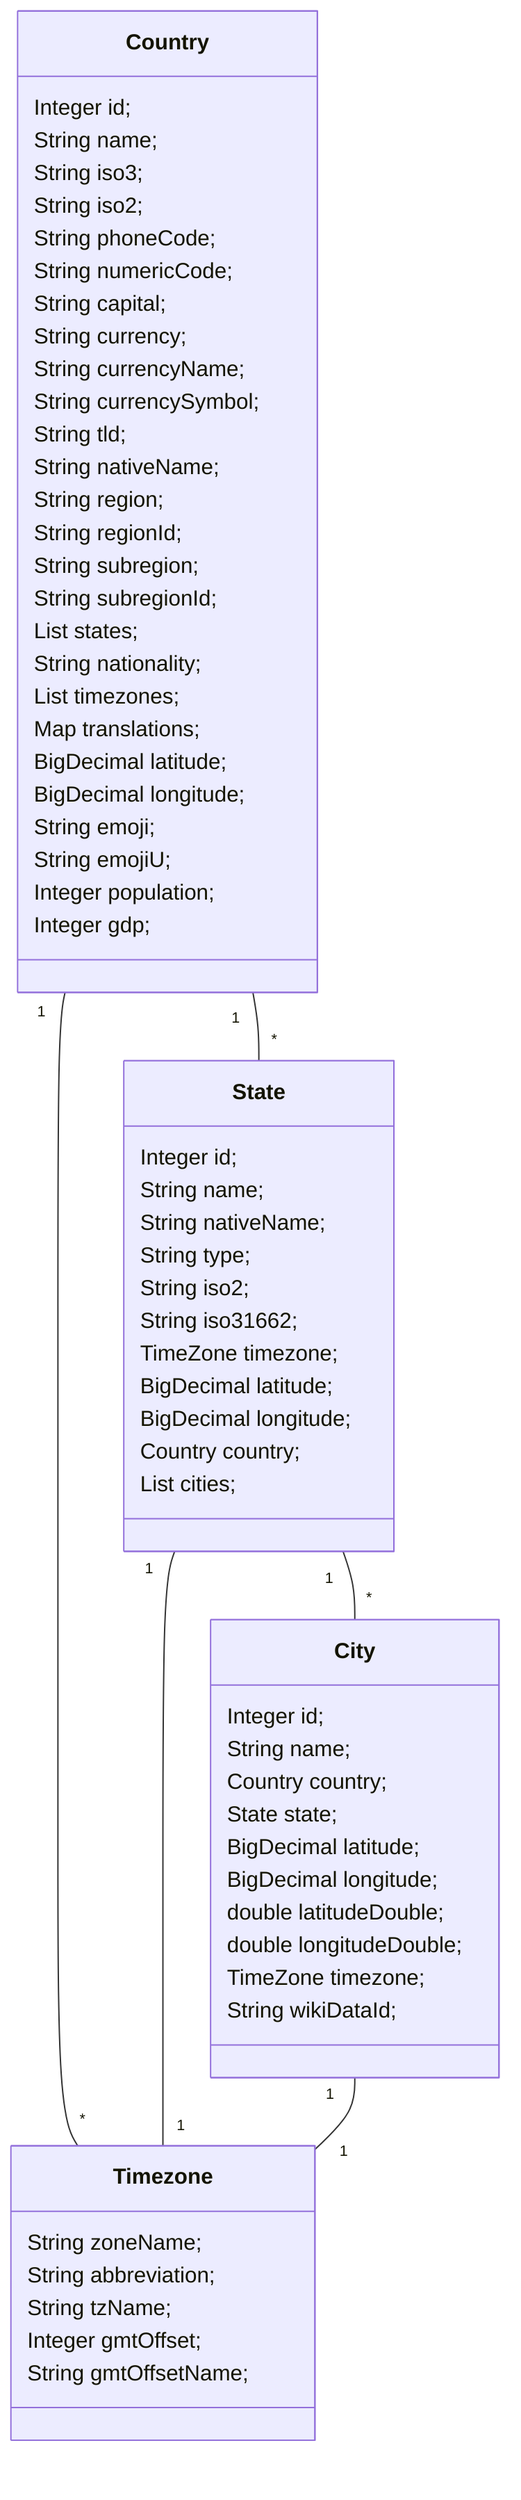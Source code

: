 classDiagram
    direction TB
    class Country {
        Integer id;
        String name;
        String iso3;
        String iso2;
        String phoneCode;
        String numericCode;
        String capital;
        String currency;
        String currencyName;
        String currencySymbol;
        String tld;
        String nativeName;
        String region;
        String regionId;
        String subregion;
        String subregionId;
        List states;
        String nationality;
        List timezones;
        Map translations;
        BigDecimal latitude;
        BigDecimal longitude;
        String emoji;
        String emojiU;
        Integer population;
        Integer gdp;
    }
    class State {
        Integer id;
        String name;
        String nativeName;
        String type;
        String iso2;
        String iso31662;
        TimeZone timezone;
        BigDecimal latitude;
        BigDecimal longitude;
        Country country;
        List cities;
    }
    class City {
        Integer id;
        String name;
        Country country;
        State state;
        BigDecimal latitude;
        BigDecimal longitude;
        double latitudeDouble;
        double longitudeDouble;
        TimeZone timezone;
        String wikiDataId;
    }
    class Timezone {
        String zoneName;
        String abbreviation;
        String tzName;
        Integer gmtOffset;
        String gmtOffsetName;
    }
    Country "1" -- "*" State
    State "1" -- "*" City
    Country "1" -- "*" Timezone
    State "1" -- "1" Timezone
    City "1" -- "1" Timezone